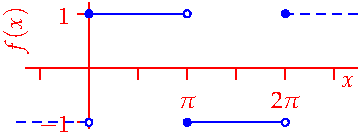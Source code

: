settings.tex="pdflatex";

texpreamble("\usepackage{amsmath}
\usepackage{amsthm,amssymb}
\usepackage{mathpazo}
\usepackage[svgnames]{xcolor}
");
import graph;

size(180,70,IgnoreAspect);

dotfactor=8;

draw((0,1)--(pi,1),blue);
draw((pi,-1)--(2pi,-1),blue);
draw((2pi,1)--(2pi+2.3,1),blue+dashed);
draw((-2.3,-1)--(0,-1),blue+dashed);

dot((0,1),blue);
dot((pi,1),blue,Fill(white));
dot((pi,-1),blue);
dot((2pi,-1),blue,Fill(white));
dot((2pi,1),blue);
dot((0,-1),blue,Fill(white));

xaxis("$x$",-2,2pi+2.3,red);
yaxis("$f(x)$",-1.1,1.2,red,LeftTicks(new real[]{-1,1}));
xtick(pi/2,S,red);
xtick(Label("$\pi$",align=S),pi,S,red);
xtick(3pi/2,S,red);
xtick(Label("$2\pi$",align=S),2pi,S,red);
xtick(-pi/2,S,red);
xtick(5pi/2,S,red);